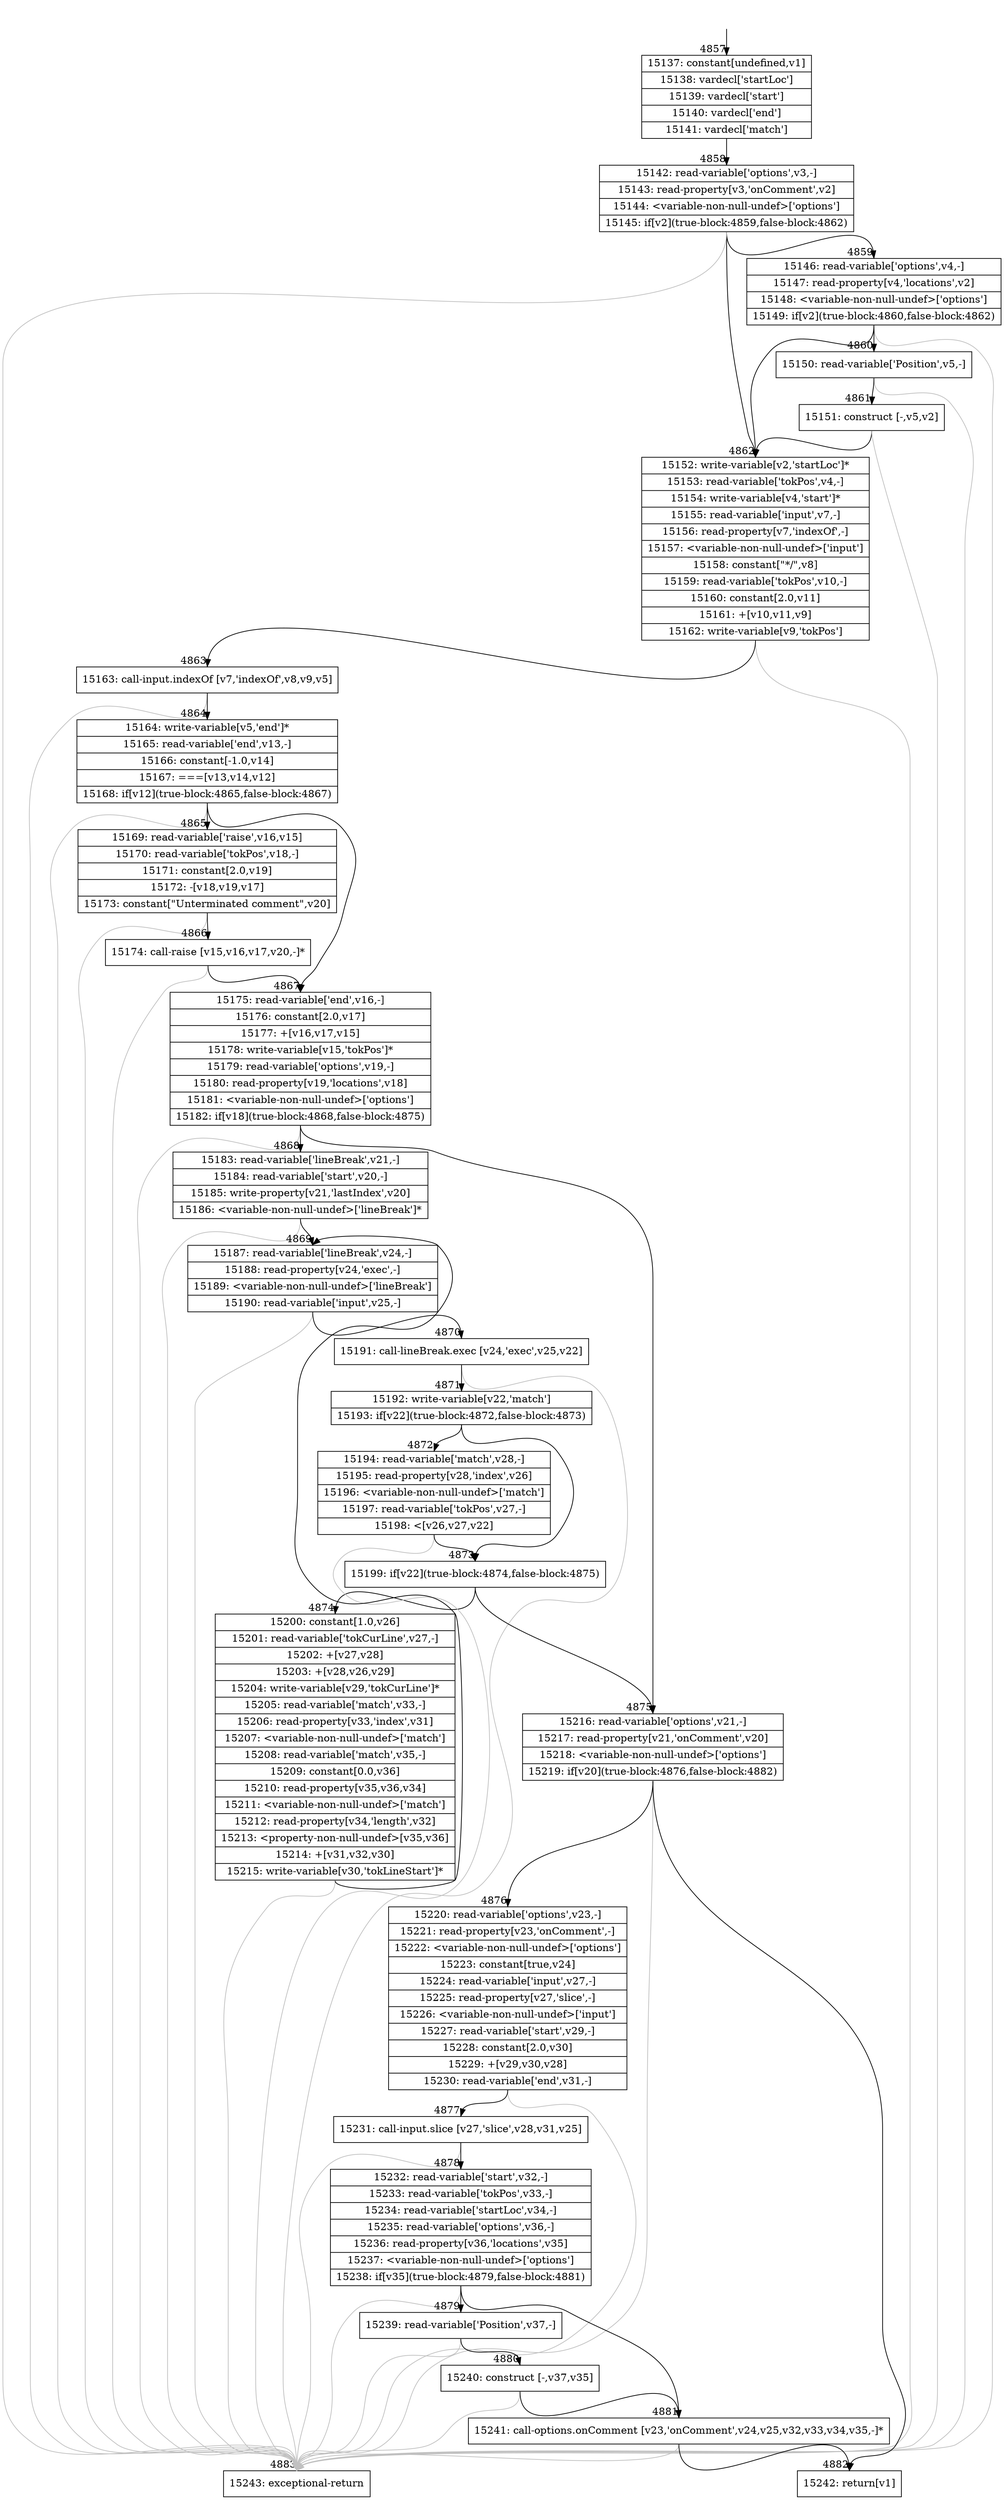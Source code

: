 digraph {
rankdir="TD"
BB_entry302[shape=none,label=""];
BB_entry302 -> BB4857 [tailport=s, headport=n, headlabel="    4857"]
BB4857 [shape=record label="{15137: constant[undefined,v1]|15138: vardecl['startLoc']|15139: vardecl['start']|15140: vardecl['end']|15141: vardecl['match']}" ] 
BB4857 -> BB4858 [tailport=s, headport=n, headlabel="      4858"]
BB4858 [shape=record label="{15142: read-variable['options',v3,-]|15143: read-property[v3,'onComment',v2]|15144: \<variable-non-null-undef\>['options']|15145: if[v2](true-block:4859,false-block:4862)}" ] 
BB4858 -> BB4862 [tailport=s, headport=n, headlabel="      4862"]
BB4858 -> BB4859 [tailport=s, headport=n, headlabel="      4859"]
BB4858 -> BB4883 [tailport=s, headport=n, color=gray, headlabel="      4883"]
BB4859 [shape=record label="{15146: read-variable['options',v4,-]|15147: read-property[v4,'locations',v2]|15148: \<variable-non-null-undef\>['options']|15149: if[v2](true-block:4860,false-block:4862)}" ] 
BB4859 -> BB4862 [tailport=s, headport=n]
BB4859 -> BB4860 [tailport=s, headport=n, headlabel="      4860"]
BB4859 -> BB4883 [tailport=s, headport=n, color=gray]
BB4860 [shape=record label="{15150: read-variable['Position',v5,-]}" ] 
BB4860 -> BB4861 [tailport=s, headport=n, headlabel="      4861"]
BB4860 -> BB4883 [tailport=s, headport=n, color=gray]
BB4861 [shape=record label="{15151: construct [-,v5,v2]}" ] 
BB4861 -> BB4862 [tailport=s, headport=n]
BB4861 -> BB4883 [tailport=s, headport=n, color=gray]
BB4862 [shape=record label="{15152: write-variable[v2,'startLoc']*|15153: read-variable['tokPos',v4,-]|15154: write-variable[v4,'start']*|15155: read-variable['input',v7,-]|15156: read-property[v7,'indexOf',-]|15157: \<variable-non-null-undef\>['input']|15158: constant[\"*/\",v8]|15159: read-variable['tokPos',v10,-]|15160: constant[2.0,v11]|15161: +[v10,v11,v9]|15162: write-variable[v9,'tokPos']}" ] 
BB4862 -> BB4863 [tailport=s, headport=n, headlabel="      4863"]
BB4862 -> BB4883 [tailport=s, headport=n, color=gray]
BB4863 [shape=record label="{15163: call-input.indexOf [v7,'indexOf',v8,v9,v5]}" ] 
BB4863 -> BB4864 [tailport=s, headport=n, headlabel="      4864"]
BB4863 -> BB4883 [tailport=s, headport=n, color=gray]
BB4864 [shape=record label="{15164: write-variable[v5,'end']*|15165: read-variable['end',v13,-]|15166: constant[-1.0,v14]|15167: ===[v13,v14,v12]|15168: if[v12](true-block:4865,false-block:4867)}" ] 
BB4864 -> BB4865 [tailport=s, headport=n, headlabel="      4865"]
BB4864 -> BB4867 [tailport=s, headport=n, headlabel="      4867"]
BB4864 -> BB4883 [tailport=s, headport=n, color=gray]
BB4865 [shape=record label="{15169: read-variable['raise',v16,v15]|15170: read-variable['tokPos',v18,-]|15171: constant[2.0,v19]|15172: -[v18,v19,v17]|15173: constant[\"Unterminated comment\",v20]}" ] 
BB4865 -> BB4866 [tailport=s, headport=n, headlabel="      4866"]
BB4865 -> BB4883 [tailport=s, headport=n, color=gray]
BB4866 [shape=record label="{15174: call-raise [v15,v16,v17,v20,-]*}" ] 
BB4866 -> BB4867 [tailport=s, headport=n]
BB4866 -> BB4883 [tailport=s, headport=n, color=gray]
BB4867 [shape=record label="{15175: read-variable['end',v16,-]|15176: constant[2.0,v17]|15177: +[v16,v17,v15]|15178: write-variable[v15,'tokPos']*|15179: read-variable['options',v19,-]|15180: read-property[v19,'locations',v18]|15181: \<variable-non-null-undef\>['options']|15182: if[v18](true-block:4868,false-block:4875)}" ] 
BB4867 -> BB4868 [tailport=s, headport=n, headlabel="      4868"]
BB4867 -> BB4875 [tailport=s, headport=n, headlabel="      4875"]
BB4867 -> BB4883 [tailport=s, headport=n, color=gray]
BB4868 [shape=record label="{15183: read-variable['lineBreak',v21,-]|15184: read-variable['start',v20,-]|15185: write-property[v21,'lastIndex',v20]|15186: \<variable-non-null-undef\>['lineBreak']*}" ] 
BB4868 -> BB4869 [tailport=s, headport=n, headlabel="      4869"]
BB4868 -> BB4883 [tailport=s, headport=n, color=gray]
BB4869 [shape=record label="{15187: read-variable['lineBreak',v24,-]|15188: read-property[v24,'exec',-]|15189: \<variable-non-null-undef\>['lineBreak']|15190: read-variable['input',v25,-]}" ] 
BB4869 -> BB4870 [tailport=s, headport=n, headlabel="      4870"]
BB4869 -> BB4883 [tailport=s, headport=n, color=gray]
BB4870 [shape=record label="{15191: call-lineBreak.exec [v24,'exec',v25,v22]}" ] 
BB4870 -> BB4871 [tailport=s, headport=n, headlabel="      4871"]
BB4870 -> BB4883 [tailport=s, headport=n, color=gray]
BB4871 [shape=record label="{15192: write-variable[v22,'match']|15193: if[v22](true-block:4872,false-block:4873)}" ] 
BB4871 -> BB4873 [tailport=s, headport=n, headlabel="      4873"]
BB4871 -> BB4872 [tailport=s, headport=n, headlabel="      4872"]
BB4872 [shape=record label="{15194: read-variable['match',v28,-]|15195: read-property[v28,'index',v26]|15196: \<variable-non-null-undef\>['match']|15197: read-variable['tokPos',v27,-]|15198: \<[v26,v27,v22]}" ] 
BB4872 -> BB4873 [tailport=s, headport=n]
BB4872 -> BB4883 [tailport=s, headport=n, color=gray]
BB4873 [shape=record label="{15199: if[v22](true-block:4874,false-block:4875)}" ] 
BB4873 -> BB4874 [tailport=s, headport=n, headlabel="      4874"]
BB4873 -> BB4875 [tailport=s, headport=n]
BB4874 [shape=record label="{15200: constant[1.0,v26]|15201: read-variable['tokCurLine',v27,-]|15202: +[v27,v28]|15203: +[v28,v26,v29]|15204: write-variable[v29,'tokCurLine']*|15205: read-variable['match',v33,-]|15206: read-property[v33,'index',v31]|15207: \<variable-non-null-undef\>['match']|15208: read-variable['match',v35,-]|15209: constant[0.0,v36]|15210: read-property[v35,v36,v34]|15211: \<variable-non-null-undef\>['match']|15212: read-property[v34,'length',v32]|15213: \<property-non-null-undef\>[v35,v36]|15214: +[v31,v32,v30]|15215: write-variable[v30,'tokLineStart']*}" ] 
BB4874 -> BB4869 [tailport=s, headport=n]
BB4874 -> BB4883 [tailport=s, headport=n, color=gray]
BB4875 [shape=record label="{15216: read-variable['options',v21,-]|15217: read-property[v21,'onComment',v20]|15218: \<variable-non-null-undef\>['options']|15219: if[v20](true-block:4876,false-block:4882)}" ] 
BB4875 -> BB4876 [tailport=s, headport=n, headlabel="      4876"]
BB4875 -> BB4882 [tailport=s, headport=n, headlabel="      4882"]
BB4875 -> BB4883 [tailport=s, headport=n, color=gray]
BB4876 [shape=record label="{15220: read-variable['options',v23,-]|15221: read-property[v23,'onComment',-]|15222: \<variable-non-null-undef\>['options']|15223: constant[true,v24]|15224: read-variable['input',v27,-]|15225: read-property[v27,'slice',-]|15226: \<variable-non-null-undef\>['input']|15227: read-variable['start',v29,-]|15228: constant[2.0,v30]|15229: +[v29,v30,v28]|15230: read-variable['end',v31,-]}" ] 
BB4876 -> BB4877 [tailport=s, headport=n, headlabel="      4877"]
BB4876 -> BB4883 [tailport=s, headport=n, color=gray]
BB4877 [shape=record label="{15231: call-input.slice [v27,'slice',v28,v31,v25]}" ] 
BB4877 -> BB4878 [tailport=s, headport=n, headlabel="      4878"]
BB4877 -> BB4883 [tailport=s, headport=n, color=gray]
BB4878 [shape=record label="{15232: read-variable['start',v32,-]|15233: read-variable['tokPos',v33,-]|15234: read-variable['startLoc',v34,-]|15235: read-variable['options',v36,-]|15236: read-property[v36,'locations',v35]|15237: \<variable-non-null-undef\>['options']|15238: if[v35](true-block:4879,false-block:4881)}" ] 
BB4878 -> BB4881 [tailport=s, headport=n, headlabel="      4881"]
BB4878 -> BB4879 [tailport=s, headport=n, headlabel="      4879"]
BB4878 -> BB4883 [tailport=s, headport=n, color=gray]
BB4879 [shape=record label="{15239: read-variable['Position',v37,-]}" ] 
BB4879 -> BB4880 [tailport=s, headport=n, headlabel="      4880"]
BB4879 -> BB4883 [tailport=s, headport=n, color=gray]
BB4880 [shape=record label="{15240: construct [-,v37,v35]}" ] 
BB4880 -> BB4881 [tailport=s, headport=n]
BB4880 -> BB4883 [tailport=s, headport=n, color=gray]
BB4881 [shape=record label="{15241: call-options.onComment [v23,'onComment',v24,v25,v32,v33,v34,v35,-]*}" ] 
BB4881 -> BB4882 [tailport=s, headport=n]
BB4881 -> BB4883 [tailport=s, headport=n, color=gray]
BB4882 [shape=record label="{15242: return[v1]}" ] 
BB4883 [shape=record label="{15243: exceptional-return}" ] 
//#$~ 5152
}
